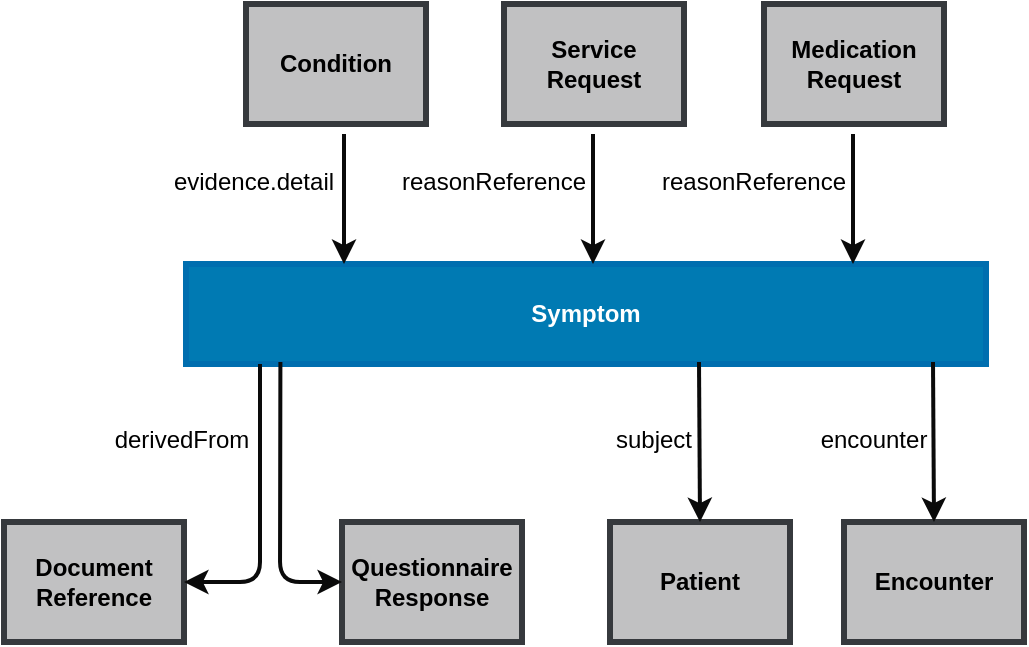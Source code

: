 <mxfile version="24.7.6">
  <diagram name="Page-1" id="c7558073-3199-34d8-9f00-42111426c3f3">
    <mxGraphModel dx="1050" dy="522" grid="1" gridSize="10" guides="1" tooltips="1" connect="1" arrows="1" fold="1" page="1" pageScale="1" pageWidth="826" pageHeight="1169" background="none" math="0" shadow="0">
      <root>
        <mxCell id="0" />
        <mxCell id="1" parent="0" />
        <mxCell id="3" value="Condition" style="whiteSpace=wrap;align=center;verticalAlign=middle;fontStyle=1;strokeWidth=3;fillColor=#c1c1c2;strokeColor=#36393d;" parent="1" vertex="1">
          <mxGeometry x="231" y="261" width="90" height="60" as="geometry" />
        </mxCell>
        <mxCell id="5" value="Symptom" style="shape=process;whiteSpace=wrap;align=center;verticalAlign=middle;size=0;fontStyle=1;strokeWidth=3;fillColor=#007ab3;fontColor=#ffffff;strokeColor=#006EAF;" parent="1" vertex="1">
          <mxGeometry x="201.0" y="391" width="400" height="50" as="geometry" />
        </mxCell>
        <mxCell id="14" value="Document Reference" style="whiteSpace=wrap;align=center;verticalAlign=middle;fontStyle=1;strokeWidth=3;fillColor=#c1c1c2;strokeColor=#36393d;" parent="1" vertex="1">
          <mxGeometry x="110.0" y="520.0" width="90" height="60" as="geometry" />
        </mxCell>
        <mxCell id="15" value="Patient" style="whiteSpace=wrap;align=center;verticalAlign=middle;fontStyle=1;strokeWidth=3;fillColor=#c1c1c2;strokeColor=#36393d;" parent="1" vertex="1">
          <mxGeometry x="413.0" y="520" width="90" height="60" as="geometry" />
        </mxCell>
        <mxCell id="54" value="evidence.detail" style="text;spacingTop=-5;align=center" parent="1" vertex="1">
          <mxGeometry x="220" y="341" width="30" height="20" as="geometry" />
        </mxCell>
        <mxCell id="56" value="" style="edgeStyle=elbowEdgeStyle;elbow=horizontal;strokeColor=#0a0a0a;strokeWidth=2" parent="1" target="5" edge="1">
          <mxGeometry width="100" height="100" relative="1" as="geometry">
            <mxPoint x="280" y="326" as="sourcePoint" />
            <mxPoint x="150" y="400" as="targetPoint" />
            <Array as="points">
              <mxPoint x="280" y="360" />
            </Array>
          </mxGeometry>
        </mxCell>
        <mxCell id="94" value="derivedFrom" style="text;spacingTop=-5;align=center;fontStyle=0" parent="1" vertex="1">
          <mxGeometry x="184.0" y="470.0" width="30" height="20" as="geometry" />
        </mxCell>
        <mxCell id="NSOvL0PpMQYXhCNGWIY0-97" value="Service Request" style="whiteSpace=wrap;align=center;verticalAlign=middle;fontStyle=1;strokeWidth=3;fillColor=#c1c1c2;strokeColor=#36393d;" parent="1" vertex="1">
          <mxGeometry x="360" y="261" width="90" height="60" as="geometry" />
        </mxCell>
        <mxCell id="NSOvL0PpMQYXhCNGWIY0-99" value="" style="edgeStyle=elbowEdgeStyle;elbow=horizontal;strokeColor=#0a0a0a;strokeWidth=2" parent="1" edge="1">
          <mxGeometry width="100" height="100" relative="1" as="geometry">
            <mxPoint x="404.5" y="326" as="sourcePoint" />
            <mxPoint x="404.5" y="391" as="targetPoint" />
            <Array as="points">
              <mxPoint x="404.5" y="360" />
            </Array>
          </mxGeometry>
        </mxCell>
        <mxCell id="NSOvL0PpMQYXhCNGWIY0-100" value="reasonReference" style="text;spacingTop=-5;align=center" parent="1" vertex="1">
          <mxGeometry x="340" y="341" width="30" height="20" as="geometry" />
        </mxCell>
        <mxCell id="NSOvL0PpMQYXhCNGWIY0-101" value="" style="edgeStyle=elbowEdgeStyle;elbow=horizontal;strokeColor=#0a0a0a;strokeWidth=2;entryX=1;entryY=0.5;entryDx=0;entryDy=0;" parent="1" target="14" edge="1">
          <mxGeometry width="100" height="100" relative="1" as="geometry">
            <mxPoint x="238" y="441" as="sourcePoint" />
            <mxPoint x="238" y="506" as="targetPoint" />
            <Array as="points">
              <mxPoint x="238" y="475" />
            </Array>
          </mxGeometry>
        </mxCell>
        <mxCell id="NSOvL0PpMQYXhCNGWIY0-104" value="Questionnaire Response" style="whiteSpace=wrap;align=center;verticalAlign=middle;fontStyle=1;strokeWidth=3;fillColor=#c1c1c2;strokeColor=#36393d;" parent="1" vertex="1">
          <mxGeometry x="279" y="520.0" width="90" height="60" as="geometry" />
        </mxCell>
        <mxCell id="NSOvL0PpMQYXhCNGWIY0-105" value="" style="edgeStyle=elbowEdgeStyle;elbow=horizontal;strokeColor=#0a0a0a;strokeWidth=2;entryX=0;entryY=0.5;entryDx=0;entryDy=0;exitX=0.223;exitY=0.98;exitDx=0;exitDy=0;exitPerimeter=0;" parent="1" target="NSOvL0PpMQYXhCNGWIY0-104" edge="1">
          <mxGeometry width="100" height="100" relative="1" as="geometry">
            <mxPoint x="248.2" y="440" as="sourcePoint" />
            <mxPoint x="210" y="579" as="targetPoint" />
            <Array as="points">
              <mxPoint x="248" y="485" />
            </Array>
          </mxGeometry>
        </mxCell>
        <mxCell id="NSOvL0PpMQYXhCNGWIY0-109" value="Encounter" style="whiteSpace=wrap;align=center;verticalAlign=middle;fontStyle=1;strokeWidth=3;fillColor=#c1c1c2;strokeColor=#36393d;" parent="1" vertex="1">
          <mxGeometry x="530.0" y="520" width="90" height="60" as="geometry" />
        </mxCell>
        <mxCell id="NSOvL0PpMQYXhCNGWIY0-110" value="" style="edgeStyle=elbowEdgeStyle;elbow=horizontal;strokeColor=#0a0a0a;strokeWidth=2;entryX=0.5;entryY=0;entryDx=0;entryDy=0;" parent="1" target="15" edge="1">
          <mxGeometry width="100" height="100" relative="1" as="geometry">
            <mxPoint x="457.5" y="440" as="sourcePoint" />
            <mxPoint x="450" y="530" as="targetPoint" />
            <Array as="points">
              <mxPoint x="458" y="490" />
            </Array>
          </mxGeometry>
        </mxCell>
        <mxCell id="NSOvL0PpMQYXhCNGWIY0-112" value="" style="edgeStyle=elbowEdgeStyle;elbow=horizontal;strokeColor=#0a0a0a;strokeWidth=2;entryX=0.5;entryY=0;entryDx=0;entryDy=0;" parent="1" edge="1" target="NSOvL0PpMQYXhCNGWIY0-109">
          <mxGeometry width="100" height="100" relative="1" as="geometry">
            <mxPoint x="574.5" y="440" as="sourcePoint" />
            <mxPoint x="575" y="539" as="targetPoint" />
            <Array as="points">
              <mxPoint x="575" y="490" />
            </Array>
          </mxGeometry>
        </mxCell>
        <mxCell id="NSOvL0PpMQYXhCNGWIY0-114" value="subject" style="text;spacingTop=-5;align=center;fontStyle=0" parent="1" vertex="1">
          <mxGeometry x="420" y="470" width="30" height="20" as="geometry" />
        </mxCell>
        <mxCell id="NSOvL0PpMQYXhCNGWIY0-115" value="encounter" style="text;spacingTop=-5;align=center;fontStyle=0" parent="1" vertex="1">
          <mxGeometry x="530" y="470" width="30" height="20" as="geometry" />
        </mxCell>
        <mxCell id="EMXjjPLaQ27EqVKdUnpb-98" value="Medication Request" style="whiteSpace=wrap;align=center;verticalAlign=middle;fontStyle=1;strokeWidth=3;fillColor=#c1c1c2;strokeColor=#36393d;" parent="1" vertex="1">
          <mxGeometry x="490" y="261" width="90" height="60" as="geometry" />
        </mxCell>
        <mxCell id="EMXjjPLaQ27EqVKdUnpb-99" value="" style="edgeStyle=elbowEdgeStyle;elbow=horizontal;strokeColor=#0a0a0a;strokeWidth=2" parent="1" edge="1">
          <mxGeometry width="100" height="100" relative="1" as="geometry">
            <mxPoint x="534.5" y="326" as="sourcePoint" />
            <mxPoint x="534.5" y="391" as="targetPoint" />
            <Array as="points">
              <mxPoint x="534.5" y="360" />
            </Array>
          </mxGeometry>
        </mxCell>
        <mxCell id="EMXjjPLaQ27EqVKdUnpb-100" value="reasonReference" style="text;spacingTop=-5;align=center" parent="1" vertex="1">
          <mxGeometry x="470" y="341" width="30" height="20" as="geometry" />
        </mxCell>
      </root>
    </mxGraphModel>
  </diagram>
</mxfile>
